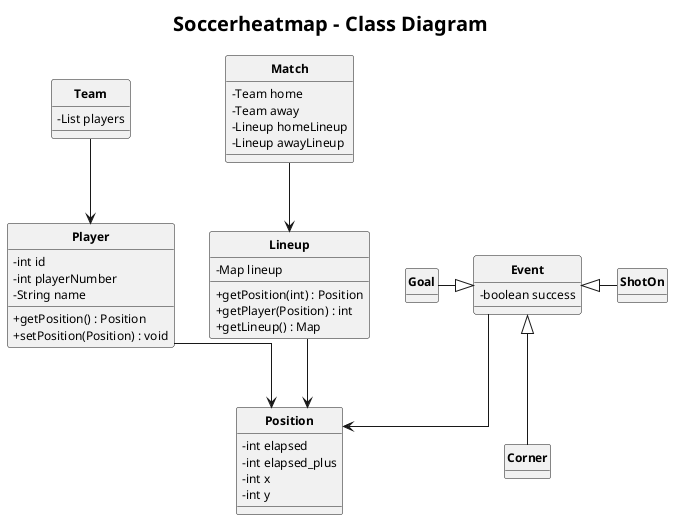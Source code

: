 @startuml

' ###### skin parameters
skinparam monochrome true
skinparam shadowing false
skinparam classAttributeIconSize 0
skinparam DefaultFontName arial
skinparam DefaultFontSize 12
skinparam ClassFontStyle bold
skinparam linetype ortho
hide empty fields
hide circle


title: <size:20> <b> Soccerheatmap - Class Diagram </b> </size>

' ###### classes and their definitions
class Event {
 - boolean success
}

class Corner {

}

class Goal {

}

class ShotOn {

}

class Position {
 - int elapsed
 - int elapsed_plus
 - int x
 - int y
}

class Player {
 - int id
 - int playerNumber
 - String name

 + getPosition() : Position
 + setPosition(Position) : void
}

class Team {
 - List players
}

class Match {
 - Team home
 - Team away
 - Lineup homeLineup
 - Lineup awayLineup
}

class Lineup {
 - Map lineup

+ getPosition(int) : Position
+ getPlayer(Position) : int
+ getLineup() : Map
}


' ###### Dependencies

Event <|-down- Corner
Event <|-left- Goal
Event <|- ShotOn

Player --> Position
Player <-up- Team
Lineup --> Position
Event --> Position

Match --> Lineup



@enduml